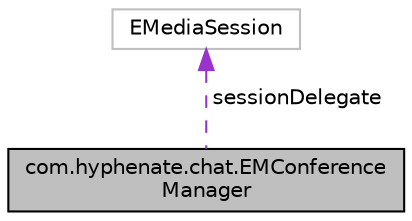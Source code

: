 digraph "com.hyphenate.chat.EMConferenceManager"
{
  edge [fontname="Helvetica",fontsize="10",labelfontname="Helvetica",labelfontsize="10"];
  node [fontname="Helvetica",fontsize="10",shape=record];
  Node1 [label="com.hyphenate.chat.EMConference\lManager",height=0.2,width=0.4,color="black", fillcolor="grey75", style="filled", fontcolor="black"];
  Node2 -> Node1 [dir="back",color="darkorchid3",fontsize="10",style="dashed",label=" sessionDelegate" ,fontname="Helvetica"];
  Node2 [label="EMediaSession",height=0.2,width=0.4,color="grey75", fillcolor="white", style="filled"];
}
